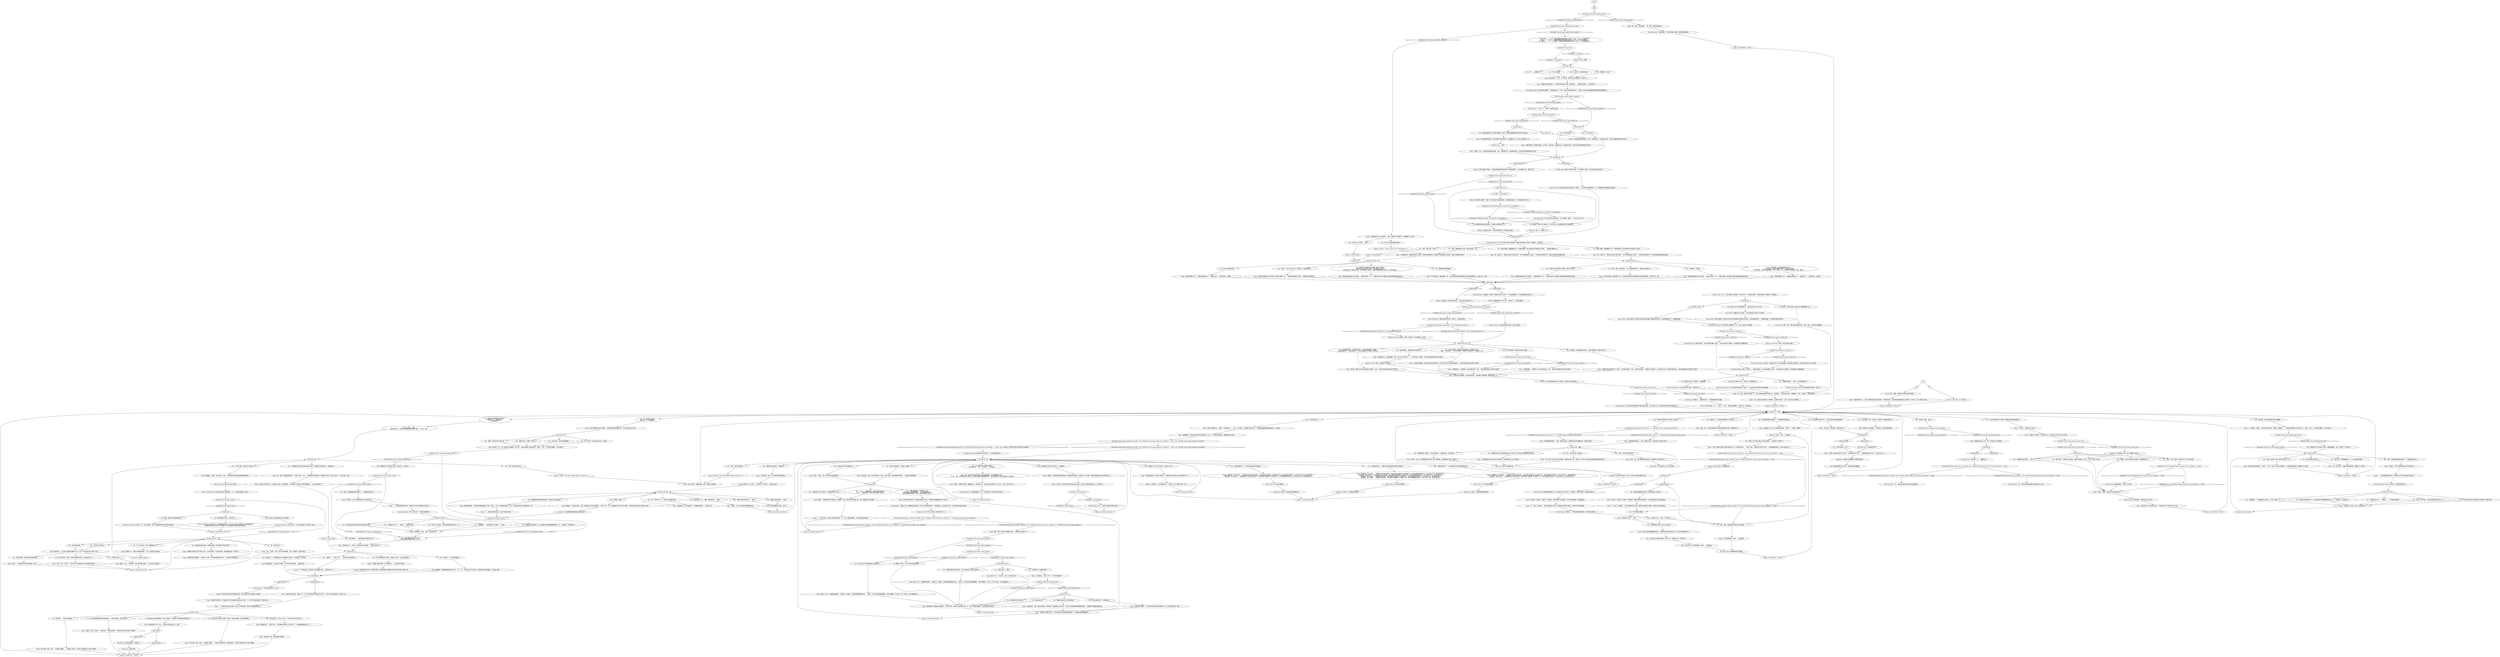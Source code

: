 # CHURCH / TIAGO
# Tiago the Crab Man.
# ==================================================
digraph G {
	  0 [label="START"];
	  1 [label="input"];
	  2 [label="Half Light: 不过他曾经有过。很久以前的事。"];
	  3 [label="Suggestion: 没必要这么夸张。他不介意跟你一起分享。"];
	  4 [label="Jump to: [Untitled hub (02)]"];
	  5 [label="You: “说真的，我只想入侵这台无线电脑，看看里面有什么。”"];
	  6 [label="Kim Kitsuragi: 警督扬起眉头，但是什么也没说。"];
	  7 [label="Tiago: “不是，我叫她‘老婆子’是因为她的衣服，本人其实挺年轻的……”他挠了挠头。“或者也许没*那么*年轻……我们戴着很多面具，年龄不过是其中之一。”"];
	  8 [label="Kim Kitsuragi: 警督好像跟你想的一样。他掏出自己的小笔记本：“在你看来，她是不是因为什么事藏在这里的？”"];
	  9 [label="Variable[\"church.tiago_concept_tools\"]"];
	  10 [label="Variable[\"church.tiago_concept_tools\"]", shape=diamond];
	  11 [label="!(Variable[\"church.tiago_concept_tools\"])", shape=diamond];
	  12 [label="Variable[\"church.tiago_rhet_feminist\"]"];
	  13 [label="Variable[\"church.tiago_rhet_feminist\"]", shape=diamond];
	  14 [label="!(Variable[\"church.tiago_rhet_feminist\"])", shape=diamond];
	  15 [label="You: 警惕这个词早已写入我的名字。我不会让任何人说服我做任何不合理的事情。"];
	  16 [label="Untitled hub (02)"];
	  17 [label="Tiago: “我又没有真的跟着她来来去去。只是偶尔会看见她在电脑上打字。我们的兴趣爱好不同。”"];
	  18 [label="Electrochemistry: 看看这些疯狂的东西。这是什么，他妈的调停吗？"];
	  19 [label="You: “你知道的，酒精是我身份的核心。如果不喝酒的话，我就不是*我*了。”"];
	  20 [label="You: “你知道其他幽灵在哪里吗？”（指向周围的奇怪机器。）"];
	  21 [label="Tiago: “哦，是的。后面有咖啡……哦，等等，我是说母亲的爱。”"];
	  22 [label="You: “你在这里做什么？”"];
	  23 [label="Untitled hub"];
	  24 [label="Variable[\"church.tiago_rhet_what\"]"];
	  25 [label="Variable[\"church.tiago_rhet_what\"]", shape=diamond];
	  26 [label="!(Variable[\"church.tiago_rhet_what\"])", shape=diamond];
	  27 [label="Jump to: [MAINHUB - TIAGO]"];
	  28 [label="Variable[\"church.tiago_pi_burn\"]"];
	  29 [label="Variable[\"church.tiago_pi_burn\"]", shape=diamond];
	  30 [label="!(Variable[\"church.tiago_pi_burn\"])", shape=diamond];
	  31 [label="Tiago: “我一点也不在乎。如果你仔细想想的话，螃蟹并不比人类差。”"];
	  32 [label="Tiago: “没有，兄弟。他们看起来挺有意思的。而且我再也不会伤害任何人了。”"];
	  33 [label="Tiago: “别担心，兄弟。我知道这种事需要时间的。”"];
	  34 [label="Savoir Faire: 是啊，没错。我们还有其他事可以做。但是，朋友，这样本来应该挺酷的。"];
	  35 [label="Tiago: “你到底打算干什么，兄弟？如果你能消除自己的倔强，寻求母亲的指引，我相信你最终能解决自己的问题。不过现在，*这么*做无异于自杀。”"];
	  36 [label="Tiago: “也许我有过。”他叹了口气。“不过已经不重要了。”"];
	  37 [label="Untitled hub (03)"];
	  38 [label="Electrochemistry: 他的崇拜超越了性。这个空洞是任何人类形体所没有的东西。"];
	  39 [label="Untitled hub"];
	  40 [label="Variable[\"church.orb_wooden_figure_seen\"]"];
	  41 [label="Variable[\"church.orb_wooden_figure_seen\"]", shape=diamond];
	  42 [label="!(Variable[\"church.orb_wooden_figure_seen\"])", shape=diamond];
	  43 [label="Tiago: “不要相信我——相信母亲。我只是她的信使，兄弟。”他的声音在教堂冰冷的空气中回荡。"];
	  44 [label="IsKimHere()"];
	  45 [label="IsKimHere()", shape=diamond];
	  46 [label="!(IsKimHere())", shape=diamond];
	  47 [label="Tiago: 木梁上停着一个健美的身影，整个人都融入在阴影里。"];
	  48 [label="Variable[\"church.mainframe_log_password\"]"];
	  49 [label="Variable[\"church.mainframe_log_password\"]", shape=diamond];
	  50 [label="!(Variable[\"church.mainframe_log_password\"])", shape=diamond];
	  51 [label="You: “你在这里待了很长一段时间。你知道为什么教堂会废弃吗？”"];
	  52 [label="Tiago: “不要相信我——相信母亲。我只是她的信使，兄弟。”他的声音在教堂冰冷的空气中回荡。"];
	  53 [label="Tiago: “这是沉默之母的教堂。欢迎你来到这里。”他在横梁上轻轻摇摆，等着你接受这一切。"];
	  54 [label="Variable[\"tc.crab_man\"]"];
	  55 [label="Variable[\"tc.crab_man\"]", shape=diamond];
	  56 [label="!(Variable[\"tc.crab_man\"])", shape=diamond];
	  57 [label="You: “你不知道我。你不知道我都经历过什么！”\n“你不知道我。你根本不懂我的感受——有阴影在追赶我！”\n“你不知道我。你根本不懂我的感受！有什么东西……什么白色的东西在追赶我！很白，很悲伤……”"];
	  58 [label="You: “说句公道话，其实真的更像蜘蛛。”"];
	  59 [label="Kim Kitsuragi: “你还记得你的名字吗，先生？”"];
	  60 [label="Untitled hub"];
	  61 [label="Jump to: [memoryhub]"];
	  62 [label="Tiago: “……你也许会想，‘但是火花会噼啪作响啊！’不，兄弟，燃烧的是物质。火焰本身是没有声音的。”"];
	  63 [label="Tiago: “我知道需要花点时间。别担心。”"];
	  64 [label="Untitled hub"];
	  65 [label="You: “说实在的，真的更像蜘蛛一些。不过大家都叫你蟹男。”"];
	  66 [label="Conceptualization: 好吧。我们考虑一下这里的语境和含义。"];
	  67 [label="Tiago: “那不过是个东西，兄弟——这些都不*重要*……”他说这句话的时候，声音有些悲伤，天花板下他的身影只不过是一团阴影。"];
	  68 [label="Composure: 其实吧，它们看起来挺整洁的。"];
	  69 [label="Composure: 其实吧，这双鞋看起来挺整洁的。"];
	  70 [label="You: “出于某种原因，我觉得你说的有点道理。”"];
	  71 [label="You: “那好吧，谢谢。”[离开。]"];
	  72 [label="Tiago: “太多次了。你要它有什么用吗？”"];
	  73 [label="You: “你一定就是那个蟹男。”\n“我再问你一次：你是蟹男吗？”"];
	  74 [label="You: “你在这里做什么？”"];
	  75 [label="Jump to: [MAINHUB - TIAGO]"];
	  76 [label="Variable[\"church.tiago_midgreethub_reached\"]"];
	  77 [label="Variable[\"church.tiago_midgreethub_reached\"]", shape=diamond];
	  78 [label="!(Variable[\"church.tiago_midgreethub_reached\"])", shape=diamond];
	  79 [label="Jump to: [LEAVEHUB]"];
	  80 [label="Tiago: “我们都是一体的，歌颂着母亲的荣耀。”"];
	  81 [label="Tiago: “我曾经也像你一样——拖着我的双脚去往下一个酒瓶的方向……家这种东西，太黑暗了。”"];
	  82 [label="Volition: 如果警督同意，那么也许，只是也许——你应该注意些？"];
	  83 [label="Electrochemistry: 看看这些疯狂的东西。这是什么狗屁？"];
	  84 [label="You: “呃……你是蟹男吗？”"];
	  85 [label="You: “这样的对话让我感觉不太舒服。我们说点别的吧。”\n“其实我是代表一群年轻人来的，他们想要建一家夜店……”\n“其实我是代表一群年轻人来的，他们想要建一家夜店，在那之后我需要前往这座小岛，这样我们就能……”"];
	  86 [label="Tiago: “不，不是这样的。能在你身上发生的最好的事——就是失去记忆……”"];
	  87 [label="You: “你是刚从教堂塔楼爬下来的吗？”\n“我再问你一次：你是蟹男吗？”\n“你从哪里来的？”"];
	  88 [label="Logic: 他磨练的可不仅仅是这门技术。看看那些雕塑。还有，那边是个小工具包吗？"];
	  89 [label="Jump to: [Untitled hub (05)]"];
	  90 [label="Variable[\"church.tiago_mentioned_saeraff\"]  and  Variable[\"church.tiago_elaborate_saeraffic\"] == false  and  Variable[\"church.tiago_elaborate_saeraffic\"]"];
	  91 [label="Variable[\"church.tiago_mentioned_saeraff\"]  and  Variable[\"church.tiago_elaborate_saeraffic\"] == false  and  Variable[\"church.tiago_elaborate_saeraffic\"]", shape=diamond];
	  92 [label="!(Variable[\"church.tiago_mentioned_saeraff\"]  and  Variable[\"church.tiago_elaborate_saeraffic\"] == false  and  Variable[\"church.tiago_elaborate_saeraffic\"])", shape=diamond];
	  93 [label="Tiago: “但我说的是一颗燃烧心脏的歌唱……你也许会想，‘但是火花会噼啪作响啊！’不，兄弟，燃烧的是物质。火焰本身是没有声音的。”"];
	  94 [label="You: “我最近在舞台上唱了歌昏天暗地。”"];
	  95 [label="Untitled hub (02)"];
	  96 [label="Jump to: [Untitled hub (02)]"];
	  97 [label="Tiago: “从那之后，我就尽可能地多花时间待在这里。现在过去对我来说毫无意义。它不属于我。”"];
	  98 [label="Inland Empire: 这个沉默之母听起来像是个很有分量的角色。你也许应该小心些，直到你发现自己面对的到底是什么。"];
	  99 [label="Variable[\"church.orb_wooden_figure_seen\"]"];
	  100 [label="Variable[\"church.orb_wooden_figure_seen\"]", shape=diamond];
	  101 [label="!(Variable[\"church.orb_wooden_figure_seen\"])", shape=diamond];
	  102 [label="Tiago: “我告诉过你了，兄弟——我不知道。”"];
	  103 [label="Jump to: [Untitled hub (02)]"];
	  104 [label="Variable[\"TASK.ask_about_ruby_in_village\"]  and  Variable[\"TASK.locate_ruby_on_the_coast_done\"] == false"];
	  105 [label="Variable[\"TASK.ask_about_ruby_in_village\"]  and  Variable[\"TASK.locate_ruby_on_the_coast_done\"] == false", shape=diamond];
	  106 [label="!(Variable[\"TASK.ask_about_ruby_in_village\"]  and  Variable[\"TASK.locate_ruby_on_the_coast_done\"] == false)", shape=diamond];
	  107 [label="Tiago: “我曾经也像你一样——拖着我的双脚去往下一个酒瓶的方向……家这种东西，太黑暗了。”"];
	  108 [label="Tiago: “冷静点，伙计。在这里你能得到母亲的爱，还有，你准备好之后，她会牵起你的手，把你从瓶子底部的绝望中拉出来。”"];
	  109 [label="You: 等等，什么才叫*太近*？"];
	  110 [label="Tiago: “我曾经加入过一个帮派。不过那段记忆已经褪色……大部分已经不在了。”"];
	  111 [label="Variable[\"church.tiago_greeting_done\"]"];
	  112 [label="Variable[\"church.tiago_greeting_done\"]", shape=diamond];
	  113 [label="!(Variable[\"church.tiago_greeting_done\"])", shape=diamond];
	  114 [label="Tiago: “你回来面对自己心中的恶鬼了。很好。如果不放下酒瓶的话，你是超越不了它们的。”"];
	  115 [label="You: “什么对的地方？”"];
	  116 [label="Tiago: “我知道你很难承认自己有问题……我曾经也像你一样——不敢诚实地看一眼*酒精*对我的思想和精神造成的伤害。”"];
	  117 [label="Empathy: 他凝望的目光中有一种深厚的渴望。感觉他很想跟上面那片黑暗中某种不知名的东西在一起。"];
	  118 [label="You: “而且它很棒！这种多样性是利好经济的。”"];
	  119 [label="You: “‘梅斯克’是什么？”"];
	  120 [label="Tiago: 他笑了。“不确定我对经济有没有贡献，兄弟。”"];
	  121 [label="Tiago: “这全都是为了母亲，兄弟。没必要想太多。”"];
	  122 [label="You: “把教堂变成一家夜店——我必须说这是一个很棒的主意。你应该支持。”"];
	  123 [label="Jump to: [MAINHUB - TIAGO]"];
	  124 [label="Tiago: “喂，兄弟。我在你身上看到了——你已经准备好诚服于真相的火焰。但在精神上，你还是有些动摇。”他看着你。“而且，在身体上，还是有些颤抖。”"];
	  125 [label="You: “看起来好像让你有些不安。不过你说你真的不记得过去的事了。”"];
	  126 [label="You: “是我太无礼了。抱歉。”"];
	  127 [label="You: “我自己最近遭受了一次歌唱悲剧。”"];
	  128 [label="IsKimHere()"];
	  129 [label="IsKimHere()", shape=diamond];
	  130 [label="!(IsKimHere())", shape=diamond];
	  131 [label="Logic: 看起来他是真心不记得了。他的时间观念很模糊。"];
	  132 [label="Tiago: “不算吧，或者至少我不怎么记得了。母亲的爱发挥了作用……这就是母亲的伟大之处——能让你忘记一切。”"];
	  133 [label="You: “这些是你的吗？”（把你在附近找到的围巾和鞋子拿给他看。）"];
	  134 [label="Tiago: “你还真是神经受损啊。这里*阴柔*的用法是来自于*优柔寡断*这个词。所有人都知道这一点。”"];
	  135 [label="Savoir Faire: 没有，什么也没发生。"];
	  136 [label="Tiago: “其他幽灵？哦，那个非常勤奋的老婆子！”他笑了。“不知道，家里吧。”"];
	  137 [label="namehub"];
	  138 [label="Tiago: “如果你想向母亲诚服——你知道的，品尝一下那*纯洁而美丽*的存在——你永远也不会想回头的。”"];
	  139 [label="crabman2hub"];
	  140 [label="You: 我是个正处于全盛时期的男人。我应该无所不能。这不公平。"];
	  141 [label="You: “好吧。我还有其他问题……”"];
	  142 [label="Untitled hub"];
	  143 [label="Variable[\"church.tiago_no_memory_mesque\"]  and  (Variable[\"church.tiago_encyc_singing\"]  or  Variable[\"church.tiago_comp_singing\"])"];
	  144 [label="Variable[\"church.tiago_no_memory_mesque\"]  and  (Variable[\"church.tiago_encyc_singing\"]  or  Variable[\"church.tiago_comp_singing\"])", shape=diamond];
	  145 [label="!(Variable[\"church.tiago_no_memory_mesque\"]  and  (Variable[\"church.tiago_encyc_singing\"]  or  Variable[\"church.tiago_comp_singing\"]))", shape=diamond];
	  146 [label="Tiago: “如果你可以诚服于母亲——用自己燃烧的心脏歌唱她的赞美诗——你就能从私欲中解脱出来。”"];
	  147 [label="Tiago: 他严肃地看着你。“她真的把你耍得团团转，是吗？别担心，兄弟，如果母亲的爱是一片汪洋，那你的这份爱不过是浩瀚中的一滴。”"];
	  148 [label="You: “喂，你是牛仔吗？”"];
	  149 [label="You: “赶紧把密码告诉我吧。”（靠近一些。）"];
	  150 [label="Tiago: “那不过是个东西，兄弟——这些都不*重要*……”他忽略了你的手，天花板下他的身影只不过是一团阴影。"];
	  151 [label="You: “好吧，谢谢。我看看能不能用别的方法找到她……”"];
	  152 [label="Pain Threshold: 喂，你在宣判中中枪的时候，几乎已经牺牲一条腿了……这没什么大不了的！"];
	  153 [label="You: 我想我愿望尝试疯狂的感觉。只要能让这种折磨停下来。"];
	  154 [label="You: “你们俩都住在这里，你怎么会不知道？”"];
	  155 [label="Savoir Faire: 有一天，你也许能爬上这座塔楼，只是不在今天。不管是你的肌肉，还是你的精神，都承受不了这种高度。"];
	  156 [label="Tiago: “坟墓很快会来找你的那个小‘身份’，比你想象的要早，兄弟。”他悲伤的摇摇头。“你确定自己准备好了？母亲会将你从这一切苦难中拯救出来。”他的话语在教堂冰冷的空气中回荡。"];
	  157 [label="You: “我是个警察。我需要跟你讨论一下警察的事情。我不知道你说的‘喝酒’是什么意思。”（把酒瓶子藏在背后。）"];
	  158 [label="Composure: 不管是什么，他都非常自信——你看看他摆动地多优雅。"];
	  159 [label="Tiago: 他看着你，就像是想拍拍你的后背一样。“不，伙计。你应该放下那个鬼玩意。然后母亲的光辉会触碰你，让你满心欢喜……”"];
	  160 [label="Tiago: “……现在我把相同的这双手，奉献给比自己的不安更加伟大的东西。”"];
	  161 [label="You: “我觉得身体的存在是一件很棒的事情！我不想烧尽它的任何特质！”"];
	  162 [label="You: “听起来你不是本地人。”"];
	  163 [label="You: “我只是觉得你应该知道。”"];
	  164 [label="Jump to: [whohumanhub]"];
	  165 [label="Untitled hub (02)"];
	  166 [label="You: 那是什么时候？"];
	  167 [label="Variable[\"church.tiago_wc_mid_pi\"]"];
	  168 [label="Variable[\"church.tiago_wc_mid_pi\"]", shape=diamond];
	  169 [label="!(Variable[\"church.tiago_wc_mid_pi\"])", shape=diamond];
	  170 [label="Physical Instrument: 说真的，你到底在想什么啊？想做出像猫一样爬得那么高的特技，也没见你真的付出过什么努力啊。"];
	  171 [label="You: （看着你的酒瓶。）但是，它让我感觉更强大了……"];
	  172 [label="Conceptualization: 他之前提到过‘纯洁的存在’。也许他说的就是这个？"];
	  173 [label="You: “如果她是*沉默*之母的话，你的歌唱真没什么意义。”"];
	  174 [label="Tiago: “你遭受的是*酒精*——它把你和你的自私自利单独留在一起。这才是你的悲剧，没错。”"];
	  175 [label="Tiago: “对你有好处，兄弟。但你必须知道，你获得的一切成就都无法让你高兴，也无法让你得到那种想要被爱的感觉——如果是作为酒精的奴隶的话。”"];
	  176 [label="You: “我猜你说的有道理。”（继续。）"];
	  177 [label="Rhetoric: 听起来有*一点点*像替代行为，不是吗？对这个你算是了解一点点……"];
	  178 [label="Rhetoric: 老婆子，是说……老奶奶吗？"];
	  179 [label="You: “我看见你在那里做了什么。就好像这些东西想要跟教堂融为一体——或者也许，是母亲本身。”"];
	  180 [label="You: “喂，想出这个名字的是你的邻居，不是我。”"];
	  181 [label="Tiago: “我已经这么说过了，兄弟。”"];
	  182 [label="Tiago: 他向前靠近了一点点，以一种沉着、难以辨认的目光看着你，然后开了口……"];
	  183 [label="Tiago: “我知道你很难承认自己有问题。我曾经也像你一样——不敢诚实地看看自己的内心，看到我正在遭受痛苦。”"];
	  184 [label="Tiago: “我知道你很难承认自己有问题……我曾经也像你一样——不敢诚实地看一眼*酒精*对我的思想和精神造成的伤害。”"];
	  185 [label="Inland Empire: 那倒是真的。但是死后会怎么样呢？"];
	  186 [label="You: “你有没有碰巧听见*老婆子*对着她的无线电脑念密码呢？”"];
	  187 [label="You: “喂，谁在那里？”"];
	  188 [label="Tiago: “我来这里是为了得到母亲的爱。你可以的，我的兄弟。你准备好之后，她会牵起你的手，把你从瓶子底部的绝望中拉出来。”"];
	  189 [label="Jump to: [MAINHUB - TIAGO]"];
	  190 [label="You: “你一直说的这个沉默之母是谁？”\n“这位沉默之母——是一个*女性*吗？”（指向窗户。）"];
	  191 [label="You: “所以说你曾经加入过帮派，但是却不记得了？这借口很方便啊。”"];
	  192 [label="You: （摇摇头。）“太多人失忆了……这是*末日*的某种前兆……”"];
	  193 [label="Tiago: 他皱起眉头。“其实这并不是重点。你应该全身心地奉献……奉献给母亲……”"];
	  194 [label="Kim Kitsuragi: 警督抬起眉头，咳嗽几声。"];
	  195 [label="Untitled hub (03)"];
	  196 [label="Jump to: [Untitled hub (05)]"];
	  197 [label="You: “有些派对狂想把这个地方变成一家夜店。”"];
	  198 [label="Untitled hub"];
	  199 [label="Physical Instrument: 也许还有时间可以恢复。咬紧牙关吧。"];
	  200 [label="Tiago: “你说得对，兄弟。你开始有些懂了。是的，你可以看见，我有点像母亲的祭司……我为她的光辉而歌唱。”"];
	  201 [label="You: “你是遭受了什么歌唱悲剧吗？”"];
	  202 [label="Drama: *调查*是一种搜寻个人信息的好方法，特别是以公共安全为名义的时候……"];
	  203 [label="IsKimHere()  and  (Variable[\"TASK.ask_about_ruby_in_village\"] == false)"];
	  204 [label="IsKimHere()  and  (Variable[\"TASK.ask_about_ruby_in_village\"] == false)", shape=diamond];
	  205 [label="!(IsKimHere()  and  (Variable[\"TASK.ask_about_ruby_in_village\"] == false))", shape=diamond];
	  206 [label="Reaction Speed: 等等，如果是露比呢？"];
	  207 [label="Tiago: “你是说一个逃犯吗？”他瞥了一眼中殿另一侧那台废弃的无线电脑，它正闪着光脉动着。然后他摇摇头。"];
	  208 [label="Tiago: “我们唯一需要讨论的只有母亲能怎么帮到你，兄弟。”他的声音在教堂冰冷的空气中回荡。"];
	  209 [label="Volition: 你知道的，他也许是有点奇怪，不过你应该注意他在说什么。"];
	  210 [label="You: “你以为你是谁？住在屋顶下面的疯子吗？这都是什么鬼？”\n（调整一下你的领带。）“你以为你是谁？住在屋顶下面的疯子吗？这都是什么鬼？”"];
	  211 [label="Tiago: 他默默地研究了你一会儿。“我觉得之前应该没见过，兄弟。”"];
	  212 [label="Tiago: “哦，这可不是个简单的问题。她是无法被描绘，也无法被雕刻出来的……”\n“不不不，兄弟，她是城里*新兴*的神明。而且她无法被描绘或者雕刻出来，因为她没有四肢，甚至没有脸庞。她是终结。”"];
	  213 [label="You: “等等，他们有*理由*害怕吗？”"];
	  214 [label="Jump to: [MAINHUB - TIAGO]"];
	  215 [label="Logic: 等等，他说不记得自己是梅斯克的事——结果现在又想起这个了？"];
	  216 [label="You: “我想爱情可能是我选择的毒药。而且我还在为此而难过。”"];
	  217 [label="You: “你成为蟹男之前是干什么的？”\n“你成为蟹男和木雕家之前是干什么的？”"];
	  218 [label="Tiago: “恐怕不能。你只能等她回来，或者……”他耸耸肩。"];
	  219 [label="You: “老实说，我不明白。这些东西看起来都只完成了一半。”"];
	  220 [label="You: “我也没有名字。名字太*过时*了。我不在乎自己的名字是什么。”"];
	  221 [label="You: “我的名字叫哈里尔·杜博阿，我在这个世界的位置是一名双重荣誉警督。”"];
	  222 [label="IsKimHere()"];
	  223 [label="IsKimHere()", shape=diamond];
	  224 [label="!(IsKimHere())", shape=diamond];
	  225 [label="Jump to: [Untitled hub (02)]"];
	  226 [label="IsTHCPresent(\"the_waste_land_of_reality\")"];
	  227 [label="IsTHCPresent(\"the_waste_land_of_reality\")", shape=diamond];
	  228 [label="!(IsTHCPresent(\"the_waste_land_of_reality\"))", shape=diamond];
	  229 [label="You: 冷静一点。"];
	  230 [label="Rhetoric: 放弃你的全部财产，献祭一只手足去副平息神明的怒意，尝试像某些植物一样，只依靠光和空气生活……"];
	  231 [label="Rhetoric: 好像有点太迟了。祝你在乖僻的列车上享受愉快的旅途。"];
	  232 [label="Tiago: “你觉得怎么样？我听到的时候，几乎都有点可怜*小虚无主义者*了呢。”"];
	  233 [label="LEAVEHUB"];
	  234 [label="You: “我是个警察。我需要跟你讨论一下警察的事情。我不知道你说的‘喝酒’是什么意思。”"];
	  235 [label="Electrochemistry: 喂，那个*瓶子*是怎么回事来着？你最近根本都没怎么喝酒！已经戒掉了。难以置信。"];
	  236 [label="Drama: 这不是在演戏，大人——考虑一下，或许，他连自己都欺骗了。这男人是一个狂热信徒。"];
	  237 [label="Rhetoric: 你不知道他到底在说什么鬼东西。他是想让你表现失常吗？"];
	  238 [label="IsKimHere()"];
	  239 [label="IsKimHere()", shape=diamond];
	  240 [label="!(IsKimHere())", shape=diamond];
	  241 [label="whohumanhub"];
	  242 [label="Tiago: “当然了，兄弟。”\n他怪异地笑了笑，然后抬头深望教堂塔楼的那片黑暗。“从上面，兄弟。”"];
	  243 [label="You: “好吧，我还有其他问题。”"];
	  244 [label="Tiago: 他想了一会儿。“你知道吗，我自己都不那么确定了。不过也没什么要紧的。”"];
	  245 [label="Untitled hub"];
	  246 [label="Empathy: 他不由自主地说出了这句话。他比自己想象中更依恋人类。"];
	  247 [label="Physical Instrument: 你也没有*那么*糟糕吧。不过，没错，确实还有一段距离。"];
	  248 [label="Physical Instrument: 是啊，你有点太野心勃勃了。"];
	  249 [label="Encyclopedia: 那个口音来自维拉洛博斯——那是梅斯克的一个半岛，*而且*还是加姆洛克的一个行政区。瑞瓦肖有相当数量说维拉洛博斯语的梅斯克人。"];
	  250 [label="Horrific Necktie: 去他妈的，蟹男，我们做什么不用你来教。告诉他。"];
	  251 [label="You: “你这是在推动用女性身体的保守描述物化女性。”"];
	  252 [label="You: “等等，所以*还有*其他人住在这座教堂——而且还是个*老婆子*？”"];
	  253 [label="You: “你不知道她在哪里？”"];
	  254 [label="You: 什么也不说。暂时保持安静。"];
	  255 [label="Tiago: “别担心，朋友。密码是‘生后的世界是死亡。’。”"];
	  256 [label="Jump to: [MAINHUB - TIAGO]"];
	  257 [label="You: “好吧，没错，我是在挣扎。不过不需要你教训我——我知道自己该做什么。”"];
	  258 [label="You: “咖啡怎么了？我觉得之前好像在什么地方听过……”"];
	  259 [label="Tiago: “你看，伙计。我可以随时跟你讨论慈悲母亲的神圣光辉。但是咖啡不行。”"];
	  260 [label="You: “等等，这些雕塑也都是你做的吗？”（指着最近处的柱子。）"];
	  261 [label="Tiago: “当然是了。削木头曾经是我让双手忙起来的方式……”"];
	  262 [label="You: “你知道吗，附近有些瘾君子把你叫做蟹男。”"];
	  263 [label="Tiago: “……现在我把相同的这双手，奉献给比自己的不安更加伟大的东西。”"];
	  264 [label="Tiago: “这是个特别的地方。上面有一个世界的穿孔。一个出口，深入虚无。”他朝着天花板点点头。“这座教堂就是围绕着它建起来的，以示崇拜。”"];
	  265 [label="You: “难道这不是仅仅换了一种毒品吗？”"];
	  266 [label="Tiago: “不过，要保证你的灵魂之火不要熄灭。如果你付出努力，总有一天你会与自己和解的。”"];
	  267 [label="Variable[\"whirling.necktie_personified\"]  and  CheckItem(\"neck_tie\")"];
	  268 [label="Variable[\"whirling.necktie_personified\"]  and  CheckItem(\"neck_tie\")", shape=diamond];
	  269 [label="!(Variable[\"whirling.necktie_personified\"]  and  CheckItem(\"neck_tie\"))", shape=diamond];
	  270 [label="You: （抚摸自己的下巴。）“你有些……很漂亮的曲线。”"];
	  271 [label="Tiago: “你是说一个逃犯吗？”他瞥了一眼中殿另一侧那台废弃的无线电脑，它正闪着光脉动着。然后他摇摇头。"];
	  272 [label="Tiago: “我想是吧，很久以前是……”他看着你手中的红色衣物。“我必须把它们像皮肤一样*剥离*下来，这样才能更接近沉默中心。你可以收下它们。我已经用不着了。”\n“我想是吧，很久以前是……”他看着你身上的红色衣物。“我必须把它们像皮肤一样*剥离*下来，这样才能更接近沉默中心。你可以收下它们。我已经用不着了。”\n“我想是吧，很久以前是……”他看着红色的衣物。“我必须把它们像皮肤一样*剥离*下来，这样才能更接近沉默中心。你可以收下它们。我已经用不着了。”\n“我想是吧，很久以前是……”他看着红色的衣物。“我必须把它们像皮肤一样*剥离*下来，这样才能更接近沉默中心。你可以收下它们。我已经用不着了。”"];
	  273 [label="Savoir Faire: 它只会阻拦他攀爬。"];
	  274 [label="Tiago: “*你是原始的*。我能看到你的内心深处。你的身体和精神因为*过度放纵*而遭受着极大的苦难，而你自己甚至都不知道。”"];
	  275 [label="You: “你是人类吗？你的动作不太像人类。”"];
	  276 [label="You: “我是警察。快出来！”"];
	  277 [label="You: “这真的太让人厌倦了。”[离开。]"];
	  278 [label="Reaction Speed: 等等，这到底是什么意思啊？"];
	  279 [label="You: “所以你又是一个移民，来这里占据我们的空间，偷走我们的工作……”"];
	  280 [label="Tiago: 那是……一个人吗？看起来更像是建筑木器的一部分活了过来，正在一心一意地端详你。\n那是……一个人吗？一个像是跟建筑木器拥有相同材质的人。他正一心一意地打量着你。\n那个阴影是……一个人？不过像是一个跟建筑木器拥有相同材质的人。他正一心一意地端详着你。"];
	  281 [label="IsTHCPresent(\"radical_feminist_agenda\")"];
	  282 [label="IsTHCPresent(\"radical_feminist_agenda\")", shape=diamond];
	  283 [label="!(IsTHCPresent(\"radical_feminist_agenda\"))", shape=diamond];
	  284 [label="crabman1hub"];
	  285 [label="Tiago: “那是因为你被*阿尔古*浸透了全身。让你变得沉重，无法离开地面。然后欺骗你这是一件*好事*。”"];
	  286 [label="You: “你这是在用反动的方式描绘女性的躯体并以来物化女性。”"];
	  287 [label="Tiago: “这全都是为了母亲，兄弟。没必要想太多。”"];
	  288 [label="Tiago: “我不会离开这里的岗位。”他笑了。“再说，我已经不会为这种事烦扰了。如果仔细想想的话，螃蟹并不比人类差。”"];
	  289 [label="You: “所以，你怎么觉得？夜店的事。”"];
	  290 [label="You: “那就让我们求同存异吧。”（继续。）"];
	  291 [label="Tiago: “我是一个祭司，兄弟。我为母亲的光辉而歌唱。”"];
	  292 [label="You: 接受这个矛盾。这个男人明显有些精神错乱。"];
	  293 [label="Variable[\"church.tiago_comp_singing\"]"];
	  294 [label="Variable[\"church.tiago_comp_singing\"]", shape=diamond];
	  295 [label="!(Variable[\"church.tiago_comp_singing\"])", shape=diamond];
	  296 [label="Jump to: [Untitled hub (03)]"];
	  297 [label="Tiago: “牛仔？不是的，兄弟。我不参与那种事情。现在一切都是为了诚服于母亲。”"];
	  298 [label="You: （我们继续吧。）“你成为蟹男之前是做什么的？”"];
	  299 [label="You: （点头。）“唱歌很好啊。我们都应该多唱点歌。”\n（点头。）“唱歌很好啊。我自己就可以算是个歌手吧。”"];
	  300 [label="Savoir Faire: 它们只会阻拦他攀爬。"];
	  301 [label="Kim Kitsuragi: 警督小声地对你说着。“这人明显是个瘾君子。我们真有必要询问他吗？”"];
	  302 [label="Esprit de Corps: 我对宗教之类的东西不感冒，他想到——也许还有天花板攀爬技巧。这一切都很难符合警督对现实的看法。"];
	  303 [label="Jump to: [Tiago: \"\"*Estás crudo*, wey. I see deep ins...\"]"];
	  304 [label="Tiago: 他轻声笑了。“你之前从没遇到过梅斯克人吗，*公羊*？瑞瓦肖周边的人数不可少呢……”"];
	  305 [label="Tiago: “别担心，兄弟，你有的——就在这里。”他听起来很开心，四肢在天花板下面不过是一团阴影。"];
	  306 [label="Tiago: 他考虑了一会。“我一直觉得自己更像是一团*火焰*。在椽木和横梁之间忽隐忽现。”他停了一会儿。“也许我应该磨练一下自己的技术。”"];
	  307 [label="Reaction Speed: 他说‘部分’是什么意思？"];
	  308 [label="Tiago: “*一只螃蟹*！”他笑了。“我从没觉得自己像一只螃蟹，而更像是……一团在椽木和横梁之间闪烁的火焰。”他停了一会儿。“也许我应该磨练一下自己的技术。”"];
	  309 [label="Physical Instrument: 这是干什么？你接受训练就是为了干这个的？就为了在紧要关头的时候畏首畏尾？\n这就是你重复练习的原因？这样你就可以在争论雕塑身体的重要性的时候逃走？"];
	  310 [label="Untitled hub (05)"];
	  311 [label="Jump to: [crabman2hub]"];
	  312 [label="You: “我有点麻木不仁了。抱歉，我们继续吧。”（继续。）"];
	  313 [label="Tiago: 他叹了口气。“回想起那些事情……都发生在一刹那间。当某些事情提醒我的时候……有时候，它们甚至变得好像很重要。*真的*很重要。不过之后，多亏了母亲，它们又再度离去了。”"];
	  314 [label="Conceptualization: 好吧。我们考虑一下这里的语境和含义。"];
	  315 [label="You: “是的，是为了调查马丁内斯发生的一起一级凶杀案。”"];
	  316 [label="Tiago: “不，兄弟，正好相反——我不觉得她很在乎当局，或者其他任何相关的事情。也许她只在乎她的机器。”"];
	  317 [label="Kim Kitsuragi: “这还真是一次……有趣的对话。”"];
	  318 [label="You: “你怎么知道我的感受？”"];
	  319 [label="Variable[\"church.tiago_greet_rhet_nk\"]"];
	  320 [label="Variable[\"church.tiago_greet_rhet_nk\"]", shape=diamond];
	  321 [label="!(Variable[\"church.tiago_greet_rhet_nk\"])", shape=diamond];
	  322 [label="Variable[\"church.tiago_volition_pay_attention\"]"];
	  323 [label="Variable[\"church.tiago_volition_pay_attention\"]", shape=diamond];
	  324 [label="!(Variable[\"church.tiago_volition_pay_attention\"])", shape=diamond];
	  325 [label="You: “该死，我才不要！”[跑开。]"];
	  326 [label="Jump to: [LEAVEHUB]"];
	  327 [label="You: “也许这就是我感到如此孤独的原因——没有名字的我，没有立足之地。”"];
	  328 [label="You: “这样的对话让我感觉不太舒服。我们说点别的吧。”"];
	  329 [label="Untitled hub (02)"];
	  330 [label="Kim Kitsuragi: “你知道的，其实吧，既然我们现在人在这里——你可能需要注意一下天花板攀爬者在说些什么。”"];
	  331 [label="You: “住在教堂的天花板上肯定有些非法的成分。虽然我还不知道是什么，但是肯定有。”"];
	  332 [label="You: “呃，至少你是个人类。那我就放心多了。”"];
	  333 [label="Tiago: 他咧嘴一笑。“很高兴你感觉舒服多了。第一次总是会比较紧张的。”"];
	  334 [label="Tiago: 他摇摇头。“我之前听说过，是的，我知道自己无法当场说服你。不过想一想——你上次带着宿醉从*无声交流*中醒来，为前晚发生的事后悔不已是什么时候？”"];
	  335 [label="Variable[\"church.tiago_wc_high_pi\"]"];
	  336 [label="Variable[\"church.tiago_wc_high_pi\"]", shape=diamond];
	  337 [label="!(Variable[\"church.tiago_wc_high_pi\"])", shape=diamond];
	  338 [label="Jump to: [Untitled hub (02)]"];
	  339 [label="You: “我叫哈里。”（伸出手向他问候。）"];
	  340 [label="Tiago: “你只能等她回来，或者……”他耸耸肩。"];
	  341 [label="Tiago: “不，兄弟，正好相反——我不觉得她很在乎当局，或者其他任何相关的事情。也许她只在乎她的机器。”"];
	  342 [label="You: “呃，不是评判什么——我自己也有成瘾的问题。”"];
	  343 [label="You: “这是你的鞋子吗？”（把你找到的红色布洛克鞋拿给他看。）"];
	  344 [label="You: “真是太愚蠢了。我甚至都不知道这是什么。”"];
	  345 [label="Savoir Faire: 抱歉，但是现在的你真的没有这种能力。"];
	  347 [label="", shape=diamond];
	  348 [label="!()", shape=diamond];
	  349 [label="Tiago: “喝酒的习惯把你变成了一个担惊受怕的阴柔小基佬。但是别担心，一切都会好起来的——你来对地方了。”"];
	  350 [label="Tiago: “……是你在同伴之间的位置，你在这个世界的位置。我已经不再需要这种地方了。”"];
	  351 [label="Reaction Speed: 蟹男！"];
	  352 [label="memoryhub"];
	  353 [label="Tiago: “方便跟上面发生的事一点关系都没有……”他抬头望向天花板。"];
	  354 [label="Tiago: “我的名字叫蒂亚戈。不过最近这个音节对我来说已经没有多大意义了。名字不仅仅是你的身份，而且可以说……”"];
	  355 [label="You: “抱歉，你的动作实在不像人类。”"];
	  356 [label="Physical Instrument: 接下来是什么？只吃生食来减肥？你真是让人失望。"];
	  357 [label="You: （斜着眼睛。）“这些雕刻看上去好像……只是一些仿品。”"];
	  358 [label="Untitled hub (03)"];
	  359 [label="Tiago: “外面帐篷里的那些人，是吗？我看见过他们。我猜就是他们叫我螃蟹的吧？可能有点怕我……”"];
	  360 [label="Variable[\"church.tiago_met_after_ravers\"]  or  Variable[\"church.tiago_told_called_crab\"]"];
	  361 [label="Variable[\"church.tiago_met_after_ravers\"]  or  Variable[\"church.tiago_told_called_crab\"]", shape=diamond];
	  362 [label="!(Variable[\"church.tiago_met_after_ravers\"]  or  Variable[\"church.tiago_told_called_crab\"])", shape=diamond];
	  363 [label="You: “你在这里待过很长时间了。你见过这里发生的警察突袭吗？”"];
	  364 [label="Tiago: 他笑了。“我的意思不是*字面意义*上的歌唱，兄弟。我们说的可是沉默之母。这是一颗燃烧的心脏在歌唱……”"];
	  365 [label="Variable[\"church.tiago_logic_mesque\"]"];
	  366 [label="Variable[\"church.tiago_logic_mesque\"]", shape=diamond];
	  367 [label="!(Variable[\"church.tiago_logic_mesque\"])", shape=diamond];
	  368 [label="Tiago: 他叹了口气。“没关系的，兄弟。不会再有关系了。”"];
	  369 [label="Variable[\"TASK.sing_karaoke_done\"]"];
	  370 [label="Variable[\"TASK.sing_karaoke_done\"]", shape=diamond];
	  371 [label="!(Variable[\"TASK.sing_karaoke_done\"])", shape=diamond];
	  372 [label="Tiago: “……母亲会吃掉你的全部，永远不会把你吐出来。”"];
	  373 [label="Tiago: “很难说。在我还有物质烦恼的时候，我好像是在这里做过一些建筑工作。在那里，我意识到教堂存在的真正目的是什么……”"];
	  374 [label="You: “我看见你在那里做了什么。就好像这些东西想要跟教堂融为一体——或者也许，是母亲本身。”"];
	  375 [label="IsKimHere()"];
	  376 [label="IsKimHere()", shape=diamond];
	  377 [label="!(IsKimHere())", shape=diamond];
	  378 [label="Kim Kitsuragi: “不过，我还是不确定这跟我们的调查有什么关系。”"];
	  379 [label="Savoir Faire: 它们只会阻拦他攀爬。"];
	  380 [label="Tiago: “我想是吧，很久以前是……”他看着你手中的红布洛克鞋。“我必须把它们像皮肤一样*剥离*下来，这样才能更接近沉默中心。你可以收下它们。我已经用不着了。”\n“我想是吧，很久以前是……”他看着你脚上的红布洛克鞋。“我必须把它们像皮肤一样*剥离*下来，这样才能更接近沉默中心。你可以收下它们。我已经用不着了。”"];
	  381 [label="Composure: 其实吧，这条围巾看起来挺整洁的。"];
	  382 [label="Rhetoric: 没错。你一定要小心点。"];
	  383 [label="Tiago: “我想我们到此为止吧。”那个人影爬进上方的黑暗中。"];
	  384 [label="Tiago: “你知道是什么。这就是真相，兄弟。加入我，成为其中之一——与母亲的爱一同燃烧。”他的声音在教堂冰冷的空气中回荡。"];
	  385 [label="You: “你说的都挺好的，不过我们要讨论一下非法占用教会财产的问题。”\n“你说的都挺好的，不过我们要讨论一下非法占用教会财产的问题。我赶时间。”"];
	  386 [label="Tiago: “空间？工作？”他笑了。“你见过有人因为我在椽木上的位置而攻击我吗？……”"];
	  387 [label="You: 我的名字让我显得很特别。你多久会遇见一个叫拉斐尔·安普罗修斯·库斯托的人？”"];
	  388 [label="Tiago: “哦，当然可以。”他的目光没有从你身上移开。“你不知道喝酒是什么意思。一切*都在你的掌控之中*。我看见你把那份控制藏在身后。”"];
	  389 [label="You: （抚摸自己的下巴。）“你雕出了……不少美妙的曲线啊”"];
	  390 [label="Tiago: “哦，兄弟，我很看看那道法令。”他停下来想了一会儿。“如果教堂正常使用的话，我确实自己是犯了‘非法入侵’罪——不过它没有，兄弟。”"];
	  391 [label="Tiago: “我已经干过非法勾当了。曾经加入过帮派，来真的那种。不过就连那个时候的记忆都在逐渐褪色……大部分已经没有了。”"];
	  392 [label="Drama: 那些词语，过于兴奋——他在撒谎。不是对您——而是对他自己。"];
	  393 [label="Conceptualization: 就各方面而言，你的大脑非常清醒。事实上，对你来说有些太过清醒，不太能接受这次的攀爬追梦。"];
	  394 [label="You: “你看见发生什么了吗？”"];
	  395 [label="You: “你到底是怎么找到这个地方的——这座教堂？”"];
	  396 [label="Variable[\"church.tiago_drama_surveys_lie\"]"];
	  397 [label="Variable[\"church.tiago_drama_surveys_lie\"]", shape=diamond];
	  398 [label="!(Variable[\"church.tiago_drama_surveys_lie\"])", shape=diamond];
	  399 [label="Reaction Speed: 嗯……那是不是说他目击警方突袭了？"];
	  400 [label="IsTaskActive(\"TASK.investigate_sea_fortress\")--[[ Variable[ ]]"];
	  401 [label="IsTaskActive(\"TASK.investigate_sea_fortress\")--[[ Variable[ ]]", shape=diamond];
	  402 [label="!(IsTaskActive(\"TASK.investigate_sea_fortress\")--[[ Variable[ ]])", shape=diamond];
	  403 [label="Tiago: “并不是全部吧。我曾经跟你一样。你不知道*酒精*是如何肆意破坏你的思想和精神的。必须停下来，兄弟。”"];
	  404 [label="You: “你说话很有意思。”"];
	  405 [label="You: “我正在做一个密码和口令的调查，来确认地区趋势。当然了，是为了维护公共安全。”"];
	  406 [label="Jump to: [MAINHUB - TIAGO]"];
	  407 [label="You: “是啊，我猜我是有点问题，最近有些失控，不过……”"];
	  408 [label="Tiago: 他神秘地笑了。“其实不太对，不过你确实有些进展。我们任何一个人可能曾经都是别的什么人……”"];
	  409 [label="Rhetoric: 等一下，先停一下。“阴柔”？这是怎么回事？"];
	  410 [label="Reaction Speed: “后面有咖啡？”听起来好像有点熟悉。咖啡和腐败的曲奇……"];
	  411 [label="You: 我不知道，我觉得他说的也许有点道理。"];
	  412 [label="You: “等等，这些雕塑也都是你做的吗？”（指着最近处的柱子。）"];
	  413 [label="You: 是啊！我的*身体*就是我的教堂！"];
	  414 [label="Tiago: “我围绕着它，被沉默之母赐予的礼物滋养着。总有一天，我会变得足够纯净，就能直接从中饮取了。”"];
	  415 [label="Tiago: “不是这样的，兄弟。这只是信仰和愉悦的服务。”"];
	  416 [label="Savoir Faire: 当你的大脑终于从这些年来注射过的神经毒素中清醒过来的时候，你的身体重新恢复了一些敏捷和速度。"];
	  417 [label="Conceptualization: 但是，不能否认——就各方面而言，你的大脑很清醒。事实上，对你来说有些太过清醒，不太能接受这次的攀爬追梦。"];
	  418 [label="Untitled hub"];
	  419 [label="Empathy: 有比酒精还要黑暗的毒品在你体内循环。"];
	  420 [label="You: “所以你没什么要告诉我的吗？她什么样，她是做什么的，她*是*谁？”"];
	  421 [label="You: “老实说，我不明白。这些东西看起来都只完成了一半。”"];
	  422 [label="You: “她看起来像是藏在这里吗？或者想逃离什么的东西？”"];
	  423 [label="You: “你为什么老是说喝酒的问题？”"];
	  424 [label="Untitled hub (02)"];
	  425 [label="You: “我挺好的，谢谢你！”"];
	  426 [label="Logic: 他磨练的可不仅仅是这门技术。那边是个小工具包吗？"];
	  427 [label="Physical Instrument: 只有未成形的身体才是粗糙的，小子。这时候训练就派上用场了。"];
	  428 [label="Physical Instrument: 告诉他，小子！展示给他看，你是不会被他那套*哲学*搞得大发雷霆的。"];
	  429 [label="You: “我还以为你会生气呢。跑去吓吓他们什么的。”"];
	  430 [label="Tiago: “在这里稍微放点音乐是不会打扰到我的。我经常都待在上面，吸收养分。”"];
	  431 [label="Jump to: [Tiago: \"The sinewy figure lingers on the wo...\"]"];
	  432 [label="You: 好吧，反正我不是真在乎爬上那个愚蠢的横梁什么的。"];
	  433 [label="You: “你直接从这个‘穿孔’饮取之后，会发生什么呢？”"];
	  434 [label="You: “我还是不明白你在教堂做什么。”"];
	  435 [label="Jump to: [Untitled hub (02)]"];
	  436 [label="Kim Kitsuragi: “你亲眼见到的吗？”"];
	  437 [label="Rhetoric: 呃……哎呀？"];
	  438 [label="Variable[\"tc.church_raid\"]"];
	  439 [label="Variable[\"tc.church_raid\"]", shape=diamond];
	  440 [label="!(Variable[\"tc.church_raid\"])", shape=diamond];
	  441 [label="Variable[\"TASK.ask_about_ruby_in_village\"]  and  Variable[\"TASK.locate_ruby_on_the_coast_done\"] == false"];
	  442 [label="Variable[\"TASK.ask_about_ruby_in_village\"]  and  Variable[\"TASK.locate_ruby_on_the_coast_done\"] == false", shape=diamond];
	  443 [label="!(Variable[\"TASK.ask_about_ruby_in_village\"]  and  Variable[\"TASK.locate_ruby_on_the_coast_done\"] == false)", shape=diamond];
	  444 [label="Tiago: “我能看出来，这让我很难过。不过奉献能拯救你——它拯救了我。”"];
	  445 [label="Tiago: “我想是吧，很久以前是……”他看着你手中的红色冬日围巾。“我必须把它们像皮肤一样*剥离*下来，这样才能更接近沉默中心。你可以收下它们。我已经用不着了。”\n“我想是吧，很久以前是……”他看着你脖子上的红色冬日围巾。“我必须把它们像皮肤一样*剥离*下来，这样才能更接近沉默中心。你可以收下它们。我已经用不着了。”"];
	  446 [label="Tiago: “在这里你能得到母亲的爱，还有，你准备好之后，她会牵起你的手，把你从深渊底部的绝望中拉出来。”"];
	  447 [label="MAINHUB - TIAGO"];
	  448 [label="IsKimHere()"];
	  449 [label="IsKimHere()", shape=diamond];
	  450 [label="!(IsKimHere())", shape=diamond];
	  451 [label="midgreethub"];
	  453 [label="Untitled hub"];
	  454 [label="IsKimHere()"];
	  455 [label="IsKimHere()", shape=diamond];
	  456 [label="!(IsKimHere())", shape=diamond];
	  457 [label="Tiago: 他轻笑到。“我是，至少部分是，兄弟……直到母亲的爱烧尽身体的那粗糙的特质。”"];
	  458 [label="You: “我也失忆了，不过我喜欢这样。就好像我可以塑造一个全新的我，从零开始。”"];
	  459 [label="Tiago: “我的名字叫蒂亚戈，顺便说一句，这个音节对我来说已经没有多大意义了。名字不仅仅是你的身份，而且可以说……”"];
	  460 [label="You: 我不想跟他讨论这个。他有点吓人。"];
	  461 [label="Jump to: [Tiago: \"The sinewy figure lingers on the wo...\"]"];
	  462 [label="Tiago: “她是一个黑暗中的空洞，超越感知之外。她拯救了我……但我无法向你描述她。没人可以，兄弟，永远也不可以。”"];
	  463 [label="You: “我相信你应该不会妨碍那些有事业心的年轻人吧？他们的生意看起来挺有前途的。”"];
	  464 [label="Tiago: “为什么不呢？他们不会打扰到我的。我通常会待在上面，吸收养分。世界上没有任何音乐能够到达我前往的地方。”"];
	  465 [label="Tiago: “警察不久之前突袭过，”他回应着，声音突然变得单调。"];
	  466 [label="You: 我不在乎身体什么的——我是为了这种精神体验。"];
	  467 [label="Tiago: “我不是*流浪乐队*的，如果你想的是这个的话。而且我吟唱的歌曲如母亲一样沉默。”"];
	  468 [label="Tiago: 他想了一会儿。“回想起那些事情……都发生在一刹那间。当某些事情提醒我的时候……有时候，它们甚至变得好像很重要。*真的*很重要。不过之后，多亏了母亲，它们又再度离去了。”"];
	  469 [label="Reaction Speed: 或者翻查她的无线电脑。"];
	  470 [label="Jump to: [MAINHUB - TIAGO]"];
	  471 [label="Kim Kitsuragi: “我明白了。”警督好像对答案很满意。“那她现在在哪里？”"];
	  472 [label="Kim Kitsuragi: “不过，我还是不确定能不能在这里找到嫌犯。”"];
	  473 [label="You: “这是你的围巾吗？”（把你找到的红围巾拿给他看。）"];
	  474 [label="You: “哦，我跟我的痛苦经常接触。”"];
	  475 [label="You: “我没有担惊受怕。我只是不理解为什么每次一提到虚弱就要用女性相关的词汇来形容。”"];
	  476 [label="Jump to: [MAINHUB - TIAGO]"];
	  477 [label="Tiago: “*我*是谁不重要。我只是为你传达母亲的爱意。她不想让你因为自己的顽固自取灭亡。”他的话语在教堂冰冷的空气中回荡。"];
	  478 [label="Tiago: “并不是全部吧。我曾经跟你一样。你不知道*酒精*是如何肆意破坏你的思想和精神的。必须停下来，兄弟。”"];
	  479 [label="Tiago: “我知道你很难承认自己有问题……我曾经也像你一样——不敢诚实地看一眼*酒精*对我的思想和精神造成的伤害。”"];
	  480 [label="Composure: 他是在忍笑。"];
	  481 [label="Jump to: [MAINHUB - TIAGO]"];
	  482 [label="Tiago: “有人陪说不定还挺好的呢……”"];
	  483 [label="You: “信仰是一种毒品。”"];
	  484 [label="Savoir Faire: 用数字表示也许是的，不过你真的给自己造成了不少伤害。"];
	  485 [label="Savoir Faire: 当你的大脑终于从这些年来注射过的神经毒素中清醒过来的时候，你的身体重新恢复了一些敏捷和速度，也许你能完成这样的壮举。"];
	  486 [label="You: “你说的‘纯洁的存在’，就是这个意思吗？”"];
	  487 [label="You: “你能为我歌唱吗？给我唱点什么吧。”\n“你应该为我，明星警探歌唱。”（用大拇指指向自己。）\n“你应该歌唱即将降临的大灾难，警告那些视而不见的人。”"];
	  488 [label="Composure: 他一时失去了冷静。看来你说到点子上了。"];
	  489 [label="Suggestion: 难道他不想跟警察讨论警察突袭的事？"];
	  490 [label="Tiago: “差不多吧，”他回应着，声音突然变平了。"];
	  491 [label="You: （斜着眼睛。）“这些看起来有一点像是……衍生物。”"];
	  492 [label="Tiago: “从来不知道我自己是只*螃蟹*。不过如果这是你帮我取的名字，我不会阻止你这么叫的。”"];
	  493 [label="You: “太棒了。又是个自认为高人一等的家伙。还真是新奇呢。”"];
	  494 [label="Untitled hub"];
	  495 [label="Rhetoric: 他天生就是个传教士。享受他花里胡哨的言辞和夸耀，但要保持警惕——别让他靠的太近。他是个疯子。"];
	  496 [label="Untitled hub (04)"];
	  497 [label="Tiago: “哦，当然可以。”他的目光没有从你身上移开。“你不知道喝酒是什么意思。一切*都在你的掌控之中*。我在这里都能闻到控制的味道。”"];
	  498 [label="You: “我也失忆了。而且它困扰着我。”"];
	  499 [label="Authority: 警督对这条信息不是特别感兴趣。他只是试着对这次谈话施加一些控制。"];
	  500 [label="You: “如果你不是一只螃蟹，那是什么？”"];
	  501 [label="Tiago: “当然是了。削木头曾经是我让双手忙起来的方式……”"];
	  502 [label="Tiago: “外面帐篷里的那些人，是吗？我看见过他们。我觉得他们可能有点怕我……”"];
	  503 [label="Tiago: “绝对的，兄弟。在这里稍微放点音乐是不会打扰到我的。我经常都待在上面，吸收养分。”"];
	  504 [label="You: 我觉得自己是个失败的男人。我很羞愧。"];
	  505 [label="Physical Instrument: 有人会觉得这种态度很令人钦佩……不过这样也没办法帮你爬上那些横梁。"];
	  506 [label="Physical Instrument: 那只不过是在他妈的乱发牢骚。沉着一点。"];
	  507 [label="Tiago: “我会被烧成灰烬，但这并不是毁灭——最终我会与现实诞生之前的世界融为一体。”"];
	  508 [label="Encyclopedia: “流浪乐队”是一种梅斯克风格的音乐，常见于各种各样的庆典——特别是婚礼。因为起源于农民，让它有种欢快自由的古怪感。"];
	  509 [label="You: “我以为你说不记得做梅斯克人意味着什么。”"];
	  510 [label="Jump to: [Untitled hub (02)]"];
	  511 [label="You: 别再提这件事了。"];
	  512 [label="You: 你不需要分享自己的耻辱。"];
	  513 [label="Jump to: [Untitled hub (02)]"];
	  0 -> 1
	  1 -> 111
	  2 -> 245
	  3 -> 5
	  3 -> 315
	  3 -> 405
	  3 -> 149
	  4 -> 165
	  5 -> 255
	  6 -> 255
	  7 -> 441
	  8 -> 207
	  9 -> 10
	  9 -> 11
	  10 -> 298
	  10 -> 260
	  11 -> 217
	  12 -> 13
	  12 -> 14
	  13 -> 494
	  14 -> 453
	  15 -> 382
	  16 -> 153
	  16 -> 109
	  16 -> 15
	  17 -> 420
	  18 -> 267
	  19 -> 156
	  20 -> 136
	  21 -> 410
	  22 -> 188
	  23 -> 187
	  23 -> 276
	  23 -> 254
	  23 -> 84
	  24 -> 25
	  24 -> 26
	  25 -> 158
	  26 -> 98
	  27 -> 447
	  28 -> 29
	  28 -> 30
	  29 -> 60
	  30 -> 310
	  31 -> 481
	  32 -> 2
	  33 -> 513
	  34 -> 124
	  35 -> 406
	  36 -> 369
	  37 -> 290
	  37 -> 483
	  37 -> 312
	  37 -> 176
	  37 -> 342
	  37 -> 216
	  38 -> 4
	  39 -> 5
	  39 -> 315
	  39 -> 405
	  39 -> 149
	  40 -> 41
	  40 -> 42
	  41 -> 88
	  42 -> 139
	  43 -> 53
	  44 -> 45
	  44 -> 46
	  45 -> 301
	  46 -> 495
	  47 -> 447
	  48 -> 49
	  48 -> 50
	  49 -> 383
	  51 -> 465
	  52 -> 53
	  53 -> 237
	  54 -> 56
	  54 -> 55
	  55 -> 351
	  56 -> 23
	  57 -> 81
	  58 -> 306
	  59 -> 499
	  60 -> 411
	  60 -> 460
	  60 -> 413
	  61 -> 352
	  62 -> 435
	  63 -> 513
	  64 -> 299
	  64 -> 173
	  64 -> 487
	  65 -> 31
	  66 -> 358
	  67 -> 27
	  68 -> 225
	  69 -> 225
	  70 -> 226
	  71 -> 48
	  72 -> 202
	  73 -> 492
	  74 -> 264
	  75 -> 447
	  76 -> 77
	  76 -> 78
	  77 -> 114
	  78 -> 280
	  79 -> 233
	  80 -> 27
	  81 -> 454
	  82 -> 322
	  83 -> 496
	  84 -> 182
	  85 -> 184
	  86 -> 238
	  87 -> 242
	  88 -> 139
	  89 -> 310
	  90 -> 91
	  90 -> 92
	  91 -> 172
	  92 -> 165
	  93 -> 510
	  94 -> 175
	  95 -> 201
	  95 -> 125
	  95 -> 126
	  96 -> 165
	  97 -> 438
	  98 -> 447
	  99 -> 100
	  99 -> 101
	  100 -> 426
	  101 -> 217
	  102 -> 154
	  102 -> 151
	  103 -> 165
	  104 -> 105
	  104 -> 106
	  105 -> 472
	  106 -> 378
	  107 -> 454
	  108 -> 44
	  109 -> 230
	  110 -> 352
	  111 -> 112
	  111 -> 113
	  112 -> 21
	  113 -> 76
	  114 -> 277
	  114 -> 423
	  115 -> 446
	  116 -> 454
	  117 -> 238
	  118 -> 120
	  119 -> 244
	  120 -> 196
	  121 -> 311
	  122 -> 503
	  123 -> 447
	  124 -> 266
	  125 -> 313
	  126 -> 368
	  127 -> 174
	  128 -> 129
	  128 -> 130
	  129 -> 436
	  130 -> 394
	  131 -> 470
	  132 -> 489
	  133 -> 272
	  134 -> 437
	  135 -> 406
	  136 -> 178
	  137 -> 387
	  137 -> 327
	  137 -> 339
	  137 -> 220
	  137 -> 221
	  138 -> 310
	  139 -> 65
	  139 -> 163
	  139 -> 412
	  139 -> 429
	  140 -> 484
	  141 -> 431
	  142 -> 504
	  142 -> 466
	  142 -> 171
	  143 -> 144
	  143 -> 145
	  144 -> 215
	  145 -> 435
	  146 -> 338
	  147 -> 372
	  148 -> 297
	  149 -> 255
	  150 -> 27
	  151 -> 340
	  152 -> 153
	  152 -> 15
	  153 -> 231
	  154 -> 17
	  155 -> 198
	  156 -> 53
	  157 -> 388
	  158 -> 236
	  159 -> 238
	  160 -> 66
	  161 -> 285
	  162 -> 304
	  163 -> 31
	  164 -> 241
	  165 -> 133
	  165 -> 486
	  165 -> 265
	  165 -> 395
	  165 -> 141
	  165 -> 433
	  165 -> 434
	  165 -> 343
	  165 -> 473
	  165 -> 190
	  166 -> 416
	  167 -> 168
	  167 -> 169
	  168 -> 417
	  169 -> 170
	  170 -> 417
	  171 -> 506
	  172 -> 165
	  173 -> 364
	  174 -> 146
	  175 -> 146
	  176 -> 63
	  177 -> 103
	  178 -> 252
	  178 -> 151
	  179 -> 287
	  180 -> 306
	  181 -> 154
	  182 -> 349
	  183 -> 454
	  184 -> 454
	  185 -> 232
	  186 -> 72
	  187 -> 182
	  188 -> 44
	  189 -> 447
	  190 -> 212
	  191 -> 353
	  192 -> 86
	  193 -> 238
	  194 -> 480
	  195 -> 357
	  195 -> 389
	  195 -> 374
	  195 -> 219
	  195 -> 286
	  196 -> 310
	  197 -> 360
	  198 -> 432
	  198 -> 140
	  198 -> 166
	  199 -> 124
	  200 -> 64
	  201 -> 36
	  202 -> 396
	  203 -> 204
	  203 -> 205
	  204 -> 6
	  205 -> 255
	  206 -> 375
	  207 -> 341
	  208 -> 53
	  209 -> 322
	  210 -> 477
	  211 -> 448
	  212 -> 462
	  213 -> 32
	  214 -> 447
	  215 -> 365
	  216 -> 147
	  217 -> 110
	  218 -> 469
	  219 -> 121
	  220 -> 408
	  221 -> 67
	  222 -> 224
	  222 -> 223
	  223 -> 317
	  225 -> 165
	  226 -> 227
	  226 -> 228
	  227 -> 52
	  228 -> 43
	  229 -> 446
	  230 -> 400
	  231 -> 451
	  232 -> 476
	  234 -> 497
	  235 -> 234
	  235 -> 325
	  235 -> 157
	  235 -> 407
	  236 -> 447
	  237 -> 24
	  238 -> 240
	  238 -> 239
	  239 -> 59
	  240 -> 459
	  241 -> 331
	  241 -> 275
	  241 -> 243
	  242 -> 241
	  243 -> 461
	  244 -> 196
	  245 -> 289
	  245 -> 122
	  245 -> 213
	  245 -> 463
	  246 -> 75
	  247 -> 335
	  248 -> 167
	  249 -> 281
	  250 -> 496
	  251 -> 287
	  252 -> 7
	  253 -> 181
	  254 -> 182
	  255 -> 185
	  256 -> 447
	  257 -> 478
	  258 -> 259
	  259 -> 189
	  260 -> 261
	  261 -> 160
	  262 -> 308
	  263 -> 314
	  264 -> 414
	  265 -> 415
	  266 -> 123
	  267 -> 268
	  267 -> 269
	  268 -> 250
	  269 -> 496
	  270 -> 287
	  271 -> 316
	  272 -> 300
	  273 -> 381
	  274 -> 424
	  275 -> 457
	  276 -> 182
	  277 -> 79
	  278 -> 53
	  279 -> 386
	  280 -> 54
	  281 -> 282
	  281 -> 283
	  282 -> 409
	  283 -> 453
	  284 -> 180
	  284 -> 58
	  284 -> 355
	  284 -> 500
	  285 -> 138
	  286 -> 121
	  287 -> 217
	  288 -> 481
	  289 -> 464
	  290 -> 63
	  291 -> 64
	  292 -> 93
	  293 -> 294
	  293 -> 295
	  294 -> 95
	  295 -> 292
	  296 -> 37
	  297 -> 196
	  298 -> 110
	  299 -> 364
	  300 -> 68
	  301 -> 302
	  302 -> 451
	  303 -> 274
	  304 -> 119
	  304 -> 118
	  304 -> 279
	  305 -> 27
	  306 -> 99
	  307 -> 427
	  308 -> 40
	  309 -> 89
	  310 -> 161
	  310 -> 162
	  310 -> 332
	  310 -> 148
	  310 -> 404
	  311 -> 139
	  312 -> 33
	  313 -> 93
	  314 -> 195
	  315 -> 203
	  316 -> 253
	  317 -> 104
	  318 -> 107
	  319 -> 320
	  319 -> 321
	  320 -> 16
	  321 -> 451
	  322 -> 323
	  322 -> 324
	  323 -> 18
	  324 -> 83
	  325 -> 326
	  326 -> 233
	  327 -> 305
	  328 -> 116
	  329 -> 328
	  329 -> 425
	  329 -> 257
	  329 -> 57
	  330 -> 82
	  331 -> 390
	  332 -> 333
	  333 -> 164
	  334 -> 419
	  335 -> 336
	  335 -> 337
	  336 -> 393
	  337 -> 248
	  338 -> 165
	  339 -> 150
	  340 -> 469
	  341 -> 471
	  342 -> 444
	  343 -> 380
	  344 -> 384
	  345 -> 35
	  346 -> 347
	  346 -> 348
	  347 -> 135
	  348 -> 345
	  349 -> 249
	  350 -> 137
	  351 -> 23
	  352 -> 192
	  352 -> 458
	  352 -> 498
	  352 -> 191
	  353 -> 117
	  354 -> 350
	  355 -> 306
	  356 -> 89
	  357 -> 121
	  358 -> 421
	  358 -> 491
	  358 -> 270
	  358 -> 179
	  358 -> 251
	  359 -> 245
	  360 -> 361
	  360 -> 362
	  361 -> 359
	  362 -> 502
	  363 -> 490
	  364 -> 62
	  365 -> 366
	  365 -> 367
	  366 -> 292
	  366 -> 509
	  367 -> 293
	  368 -> 93
	  369 -> 370
	  369 -> 371
	  370 -> 418
	  371 -> 93
	  372 -> 296
	  373 -> 97
	  374 -> 121
	  375 -> 376
	  375 -> 377
	  376 -> 8
	  377 -> 422
	  377 -> 151
	  379 -> 69
	  380 -> 379
	  381 -> 225
	  382 -> 451
	  383 -> 222
	  384 -> 278
	  385 -> 208
	  386 -> 196
	  387 -> 211
	  388 -> 329
	  389 -> 121
	  390 -> 391
	  391 -> 61
	  392 -> 37
	  393 -> 142
	  394 -> 132
	  395 -> 373
	  396 -> 397
	  396 -> 398
	  397 -> 39
	  398 -> 3
	  399 -> 96
	  400 -> 401
	  400 -> 402
	  401 -> 152
	  402 -> 153
	  402 -> 15
	  403 -> 454
	  404 -> 304
	  405 -> 255
	  406 -> 447
	  407 -> 274
	  408 -> 80
	  409 -> 12
	  410 -> 256
	  411 -> 356
	  412 -> 501
	  413 -> 428
	  414 -> 90
	  415 -> 392
	  416 -> 247
	  417 -> 142
	  418 -> 512
	  418 -> 127
	  418 -> 94
	  418 -> 511
	  419 -> 296
	  420 -> 218
	  421 -> 287
	  422 -> 271
	  423 -> 303
	  424 -> 474
	  424 -> 85
	  424 -> 493
	  424 -> 318
	  425 -> 479
	  426 -> 9
	  427 -> 28
	  428 -> 89
	  429 -> 288
	  430 -> 482
	  431 -> 47
	  432 -> 34
	  433 -> 507
	  434 -> 291
	  435 -> 165
	  436 -> 132
	  437 -> 108
	  438 -> 440
	  438 -> 439
	  439 -> 399
	  440 -> 96
	  441 -> 442
	  441 -> 443
	  442 -> 206
	  443 -> 253
	  443 -> 151
	  444 -> 37
	  445 -> 273
	  446 -> 44
	  447 -> 258
	  447 -> 197
	  447 -> 262
	  447 -> 71
	  447 -> 73
	  447 -> 74
	  447 -> 363
	  447 -> 51
	  447 -> 20
	  447 -> 87
	  447 -> 186
	  448 -> 449
	  448 -> 450
	  449 -> 194
	  450 -> 27
	  451 -> 235
	  453 -> 115
	  453 -> 22
	  454 -> 456
	  454 -> 455
	  455 -> 330
	  456 -> 209
	  457 -> 307
	  458 -> 193
	  459 -> 350
	  460 -> 309
	  461 -> 47
	  462 -> 38
	  463 -> 430
	  464 -> 482
	  465 -> 128
	  466 -> 505
	  467 -> 508
	  468 -> 93
	  469 -> 214
	  470 -> 447
	  471 -> 102
	  473 -> 445
	  474 -> 403
	  475 -> 134
	  476 -> 447
	  477 -> 53
	  478 -> 454
	  479 -> 454
	  480 -> 27
	  481 -> 447
	  482 -> 246
	  483 -> 334
	  484 -> 485
	  485 -> 247
	  486 -> 200
	  487 -> 467
	  488 -> 143
	  489 -> 131
	  490 -> 128
	  491 -> 287
	  492 -> 284
	  493 -> 183
	  494 -> 475
	  494 -> 229
	  495 -> 319
	  496 -> 385
	  496 -> 70
	  496 -> 210
	  496 -> 19
	  496 -> 344
	  497 -> 329
	  498 -> 159
	  499 -> 354
	  500 -> 306
	  501 -> 263
	  502 -> 245
	  503 -> 482
	  504 -> 199
	  505 -> 124
	  506 -> 124
	  507 -> 177
	  508 -> 488
	  509 -> 468
	  510 -> 165
	  511 -> 93
	  512 -> 93
	  513 -> 165
}


